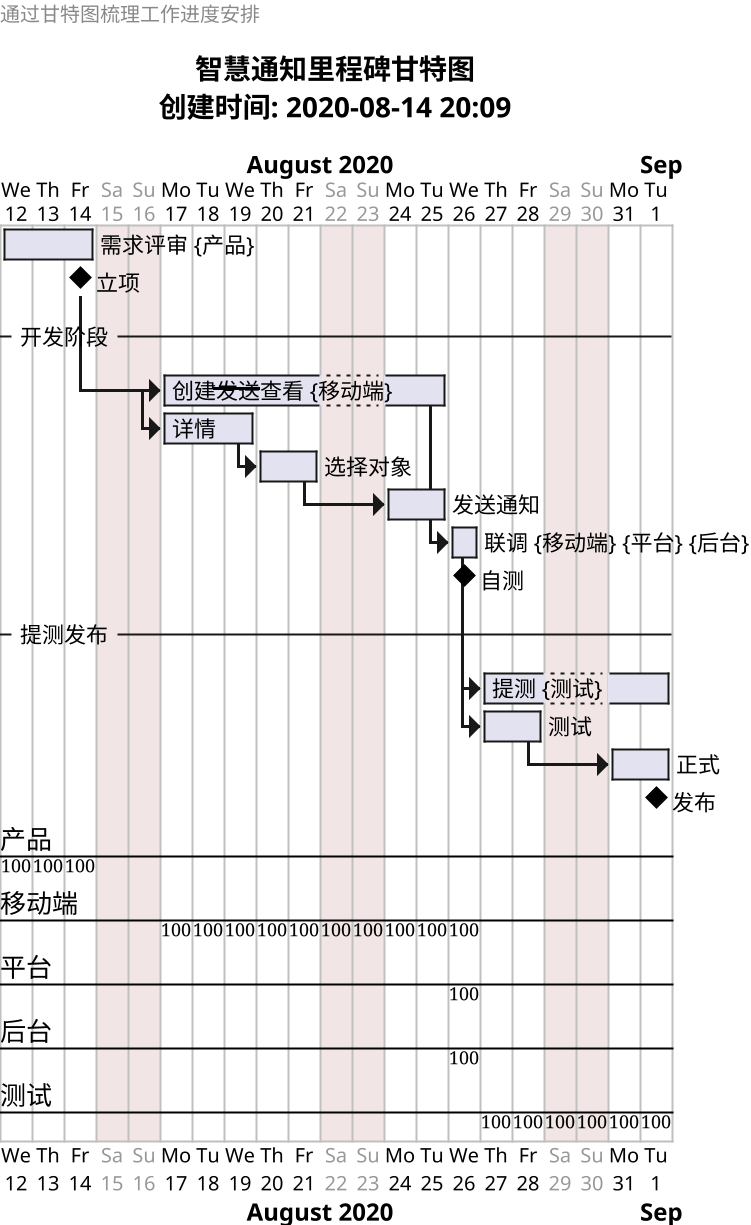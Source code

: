 '新建甘特图
@startgantt
scale 2
page 1x1
title
        智慧通知里程碑甘特图
        创建时间: 2020-08-14 20:09
        endtitle
        left header
                通过甘特图梳理工作进度安排
        endheader
        project starts 2020-08-12
        Sunday are closed
        Saturday are closed
        [需求评审] as [design] on {产品:100%} lasts 3 days
        [立项] happens at [design]'s end
        --开发阶段--
        then [创建--发送--查看] as [develop] on {移动端:100%} lasts 7 days
        [详情] as [detail] lasts 3 days
        [detail] starts at [develop]'s start
        then [选择对象] lasts 2 days
        then [发送通知]  lasts 2 days
        [联调] as [lt2] on {移动端:100%} {平台} {后台} lasts 1 days
        [lt2] starts at [develop]'s end
        [自测] happens at [lt2]'s end
        --提测发布--
        [提测] as [test] on {测试:100%} lasts 4 days
        [test] starts at [lt2]'s end
        [测试] as [first] lasts 2 days
        [first] starts at [test]'s start
        then [正式] lasts 2 days
        [发布] happens at [正式]'s end
        @endgantt

